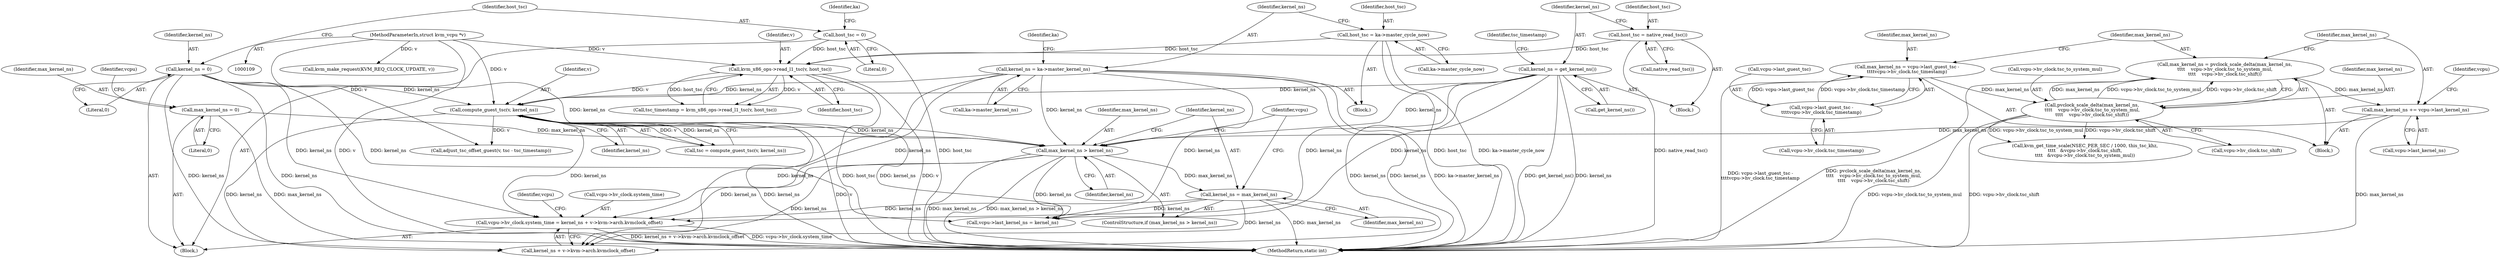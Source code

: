digraph "0_linux_0b79459b482e85cb7426aa7da683a9f2c97aeae1_0@API" {
"1000327" [label="(Call,vcpu->hv_clock.system_time = kernel_ns + v->kvm->arch.kvmclock_offset)"];
"1000317" [label="(Call,kernel_ns = max_kernel_ns)"];
"1000314" [label="(Call,max_kernel_ns > kernel_ns)"];
"1000274" [label="(Call,max_kernel_ns += vcpu->last_kernel_ns)"];
"1000260" [label="(Call,max_kernel_ns = pvclock_scale_delta(max_kernel_ns,\n\t\t\t\t    vcpu->hv_clock.tsc_to_system_mul,\n\t\t\t\t    vcpu->hv_clock.tsc_shift))"];
"1000262" [label="(Call,pvclock_scale_delta(max_kernel_ns,\n\t\t\t\t    vcpu->hv_clock.tsc_to_system_mul,\n\t\t\t\t    vcpu->hv_clock.tsc_shift))"];
"1000249" [label="(Call,max_kernel_ns = vcpu->last_guest_tsc -\n\t\t\t\tvcpu->hv_clock.tsc_timestamp)"];
"1000251" [label="(Call,vcpu->last_guest_tsc -\n\t\t\t\tvcpu->hv_clock.tsc_timestamp)"];
"1000239" [label="(Call,max_kernel_ns = 0)"];
"1000214" [label="(Call,compute_guest_tsc(v, kernel_ns))"];
"1000203" [label="(Call,kvm_x86_ops->read_l1_tsc(v, host_tsc))"];
"1000110" [label="(MethodParameterIn,struct kvm_vcpu *v)"];
"1000141" [label="(Call,host_tsc = 0)"];
"1000157" [label="(Call,host_tsc = ka->master_cycle_now)"];
"1000195" [label="(Call,host_tsc = native_read_tsc())"];
"1000138" [label="(Call,kernel_ns = 0)"];
"1000198" [label="(Call,kernel_ns = get_kernel_ns())"];
"1000162" [label="(Call,kernel_ns = ka->master_kernel_ns)"];
"1000251" [label="(Call,vcpu->last_guest_tsc -\n\t\t\t\tvcpu->hv_clock.tsc_timestamp)"];
"1000200" [label="(Call,get_kernel_ns())"];
"1000201" [label="(Call,tsc_timestamp = kvm_x86_ops->read_l1_tsc(v, host_tsc))"];
"1000164" [label="(Call,ka->master_kernel_ns)"];
"1000249" [label="(Call,max_kernel_ns = vcpu->last_guest_tsc -\n\t\t\t\tvcpu->hv_clock.tsc_timestamp)"];
"1000163" [label="(Identifier,kernel_ns)"];
"1000264" [label="(Call,vcpu->hv_clock.tsc_to_system_mul)"];
"1000197" [label="(Call,native_read_tsc())"];
"1000222" [label="(Call,adjust_tsc_offset_guest(v, tsc - tsc_timestamp))"];
"1000342" [label="(Call,vcpu->last_kernel_ns = kernel_ns)"];
"1000261" [label="(Identifier,max_kernel_ns)"];
"1000141" [label="(Call,host_tsc = 0)"];
"1000138" [label="(Call,kernel_ns = 0)"];
"1000159" [label="(Call,ka->master_cycle_now)"];
"1000142" [label="(Identifier,host_tsc)"];
"1000344" [label="(Identifier,vcpu)"];
"1000318" [label="(Identifier,kernel_ns)"];
"1000186" [label="(Call,kvm_make_request(KVM_REQ_CLOCK_UPDATE, v))"];
"1000110" [label="(MethodParameterIn,struct kvm_vcpu *v)"];
"1000317" [label="(Call,kernel_ns = max_kernel_ns)"];
"1000274" [label="(Call,max_kernel_ns += vcpu->last_kernel_ns)"];
"1000283" [label="(Identifier,vcpu)"];
"1000255" [label="(Call,vcpu->hv_clock.tsc_timestamp)"];
"1000319" [label="(Identifier,max_kernel_ns)"];
"1000204" [label="(Identifier,v)"];
"1000431" [label="(MethodReturn,static int)"];
"1000216" [label="(Identifier,kernel_ns)"];
"1000252" [label="(Call,vcpu->last_guest_tsc)"];
"1000315" [label="(Identifier,max_kernel_ns)"];
"1000205" [label="(Identifier,host_tsc)"];
"1000199" [label="(Identifier,kernel_ns)"];
"1000214" [label="(Call,compute_guest_tsc(v, kernel_ns))"];
"1000158" [label="(Identifier,host_tsc)"];
"1000287" [label="(Call,kvm_get_time_scale(NSEC_PER_SEC / 1000, this_tsc_khz,\n\t\t\t\t   &vcpu->hv_clock.tsc_shift,\n\t\t\t\t   &vcpu->hv_clock.tsc_to_system_mul))"];
"1000156" [label="(Block,)"];
"1000140" [label="(Literal,0)"];
"1000248" [label="(Block,)"];
"1000275" [label="(Identifier,max_kernel_ns)"];
"1000202" [label="(Identifier,tsc_timestamp)"];
"1000162" [label="(Call,kernel_ns = ka->master_kernel_ns)"];
"1000260" [label="(Call,max_kernel_ns = pvclock_scale_delta(max_kernel_ns,\n\t\t\t\t    vcpu->hv_clock.tsc_to_system_mul,\n\t\t\t\t    vcpu->hv_clock.tsc_shift))"];
"1000203" [label="(Call,kvm_x86_ops->read_l1_tsc(v, host_tsc))"];
"1000327" [label="(Call,vcpu->hv_clock.system_time = kernel_ns + v->kvm->arch.kvmclock_offset)"];
"1000147" [label="(Identifier,ka)"];
"1000170" [label="(Identifier,ka)"];
"1000241" [label="(Literal,0)"];
"1000269" [label="(Call,vcpu->hv_clock.tsc_shift)"];
"1000215" [label="(Identifier,v)"];
"1000240" [label="(Identifier,max_kernel_ns)"];
"1000323" [label="(Identifier,vcpu)"];
"1000245" [label="(Identifier,vcpu)"];
"1000262" [label="(Call,pvclock_scale_delta(max_kernel_ns,\n\t\t\t\t    vcpu->hv_clock.tsc_to_system_mul,\n\t\t\t\t    vcpu->hv_clock.tsc_shift))"];
"1000212" [label="(Call,tsc = compute_guest_tsc(v, kernel_ns))"];
"1000314" [label="(Call,max_kernel_ns > kernel_ns)"];
"1000196" [label="(Identifier,host_tsc)"];
"1000157" [label="(Call,host_tsc = ka->master_cycle_now)"];
"1000111" [label="(Block,)"];
"1000313" [label="(ControlStructure,if (max_kernel_ns > kernel_ns))"];
"1000316" [label="(Identifier,kernel_ns)"];
"1000263" [label="(Identifier,max_kernel_ns)"];
"1000195" [label="(Call,host_tsc = native_read_tsc())"];
"1000139" [label="(Identifier,kernel_ns)"];
"1000198" [label="(Call,kernel_ns = get_kernel_ns())"];
"1000194" [label="(Block,)"];
"1000239" [label="(Call,max_kernel_ns = 0)"];
"1000250" [label="(Identifier,max_kernel_ns)"];
"1000333" [label="(Call,kernel_ns + v->kvm->arch.kvmclock_offset)"];
"1000328" [label="(Call,vcpu->hv_clock.system_time)"];
"1000143" [label="(Literal,0)"];
"1000276" [label="(Call,vcpu->last_kernel_ns)"];
"1000327" -> "1000111"  [label="AST: "];
"1000327" -> "1000333"  [label="CFG: "];
"1000328" -> "1000327"  [label="AST: "];
"1000333" -> "1000327"  [label="AST: "];
"1000344" -> "1000327"  [label="CFG: "];
"1000327" -> "1000431"  [label="DDG: kernel_ns + v->kvm->arch.kvmclock_offset"];
"1000327" -> "1000431"  [label="DDG: vcpu->hv_clock.system_time"];
"1000317" -> "1000327"  [label="DDG: kernel_ns"];
"1000214" -> "1000327"  [label="DDG: kernel_ns"];
"1000314" -> "1000327"  [label="DDG: kernel_ns"];
"1000138" -> "1000327"  [label="DDG: kernel_ns"];
"1000198" -> "1000327"  [label="DDG: kernel_ns"];
"1000162" -> "1000327"  [label="DDG: kernel_ns"];
"1000317" -> "1000313"  [label="AST: "];
"1000317" -> "1000319"  [label="CFG: "];
"1000318" -> "1000317"  [label="AST: "];
"1000319" -> "1000317"  [label="AST: "];
"1000323" -> "1000317"  [label="CFG: "];
"1000317" -> "1000431"  [label="DDG: max_kernel_ns"];
"1000314" -> "1000317"  [label="DDG: max_kernel_ns"];
"1000317" -> "1000333"  [label="DDG: kernel_ns"];
"1000317" -> "1000342"  [label="DDG: kernel_ns"];
"1000314" -> "1000313"  [label="AST: "];
"1000314" -> "1000316"  [label="CFG: "];
"1000315" -> "1000314"  [label="AST: "];
"1000316" -> "1000314"  [label="AST: "];
"1000318" -> "1000314"  [label="CFG: "];
"1000323" -> "1000314"  [label="CFG: "];
"1000314" -> "1000431"  [label="DDG: max_kernel_ns"];
"1000314" -> "1000431"  [label="DDG: max_kernel_ns > kernel_ns"];
"1000274" -> "1000314"  [label="DDG: max_kernel_ns"];
"1000239" -> "1000314"  [label="DDG: max_kernel_ns"];
"1000214" -> "1000314"  [label="DDG: kernel_ns"];
"1000138" -> "1000314"  [label="DDG: kernel_ns"];
"1000198" -> "1000314"  [label="DDG: kernel_ns"];
"1000162" -> "1000314"  [label="DDG: kernel_ns"];
"1000314" -> "1000333"  [label="DDG: kernel_ns"];
"1000314" -> "1000342"  [label="DDG: kernel_ns"];
"1000274" -> "1000248"  [label="AST: "];
"1000274" -> "1000276"  [label="CFG: "];
"1000275" -> "1000274"  [label="AST: "];
"1000276" -> "1000274"  [label="AST: "];
"1000283" -> "1000274"  [label="CFG: "];
"1000274" -> "1000431"  [label="DDG: max_kernel_ns"];
"1000260" -> "1000274"  [label="DDG: max_kernel_ns"];
"1000260" -> "1000248"  [label="AST: "];
"1000260" -> "1000262"  [label="CFG: "];
"1000261" -> "1000260"  [label="AST: "];
"1000262" -> "1000260"  [label="AST: "];
"1000275" -> "1000260"  [label="CFG: "];
"1000260" -> "1000431"  [label="DDG: pvclock_scale_delta(max_kernel_ns,\n\t\t\t\t    vcpu->hv_clock.tsc_to_system_mul,\n\t\t\t\t    vcpu->hv_clock.tsc_shift)"];
"1000262" -> "1000260"  [label="DDG: max_kernel_ns"];
"1000262" -> "1000260"  [label="DDG: vcpu->hv_clock.tsc_to_system_mul"];
"1000262" -> "1000260"  [label="DDG: vcpu->hv_clock.tsc_shift"];
"1000262" -> "1000269"  [label="CFG: "];
"1000263" -> "1000262"  [label="AST: "];
"1000264" -> "1000262"  [label="AST: "];
"1000269" -> "1000262"  [label="AST: "];
"1000262" -> "1000431"  [label="DDG: vcpu->hv_clock.tsc_shift"];
"1000262" -> "1000431"  [label="DDG: vcpu->hv_clock.tsc_to_system_mul"];
"1000249" -> "1000262"  [label="DDG: max_kernel_ns"];
"1000262" -> "1000287"  [label="DDG: vcpu->hv_clock.tsc_shift"];
"1000262" -> "1000287"  [label="DDG: vcpu->hv_clock.tsc_to_system_mul"];
"1000249" -> "1000248"  [label="AST: "];
"1000249" -> "1000251"  [label="CFG: "];
"1000250" -> "1000249"  [label="AST: "];
"1000251" -> "1000249"  [label="AST: "];
"1000261" -> "1000249"  [label="CFG: "];
"1000249" -> "1000431"  [label="DDG: vcpu->last_guest_tsc -\n\t\t\t\tvcpu->hv_clock.tsc_timestamp"];
"1000251" -> "1000249"  [label="DDG: vcpu->last_guest_tsc"];
"1000251" -> "1000249"  [label="DDG: vcpu->hv_clock.tsc_timestamp"];
"1000251" -> "1000255"  [label="CFG: "];
"1000252" -> "1000251"  [label="AST: "];
"1000255" -> "1000251"  [label="AST: "];
"1000239" -> "1000111"  [label="AST: "];
"1000239" -> "1000241"  [label="CFG: "];
"1000240" -> "1000239"  [label="AST: "];
"1000241" -> "1000239"  [label="AST: "];
"1000245" -> "1000239"  [label="CFG: "];
"1000239" -> "1000431"  [label="DDG: max_kernel_ns"];
"1000214" -> "1000212"  [label="AST: "];
"1000214" -> "1000216"  [label="CFG: "];
"1000215" -> "1000214"  [label="AST: "];
"1000216" -> "1000214"  [label="AST: "];
"1000212" -> "1000214"  [label="CFG: "];
"1000214" -> "1000431"  [label="DDG: kernel_ns"];
"1000214" -> "1000431"  [label="DDG: v"];
"1000214" -> "1000212"  [label="DDG: v"];
"1000214" -> "1000212"  [label="DDG: kernel_ns"];
"1000203" -> "1000214"  [label="DDG: v"];
"1000110" -> "1000214"  [label="DDG: v"];
"1000138" -> "1000214"  [label="DDG: kernel_ns"];
"1000198" -> "1000214"  [label="DDG: kernel_ns"];
"1000162" -> "1000214"  [label="DDG: kernel_ns"];
"1000214" -> "1000222"  [label="DDG: v"];
"1000214" -> "1000333"  [label="DDG: kernel_ns"];
"1000214" -> "1000342"  [label="DDG: kernel_ns"];
"1000203" -> "1000201"  [label="AST: "];
"1000203" -> "1000205"  [label="CFG: "];
"1000204" -> "1000203"  [label="AST: "];
"1000205" -> "1000203"  [label="AST: "];
"1000201" -> "1000203"  [label="CFG: "];
"1000203" -> "1000431"  [label="DDG: host_tsc"];
"1000203" -> "1000431"  [label="DDG: v"];
"1000203" -> "1000201"  [label="DDG: v"];
"1000203" -> "1000201"  [label="DDG: host_tsc"];
"1000110" -> "1000203"  [label="DDG: v"];
"1000141" -> "1000203"  [label="DDG: host_tsc"];
"1000157" -> "1000203"  [label="DDG: host_tsc"];
"1000195" -> "1000203"  [label="DDG: host_tsc"];
"1000110" -> "1000109"  [label="AST: "];
"1000110" -> "1000431"  [label="DDG: v"];
"1000110" -> "1000186"  [label="DDG: v"];
"1000110" -> "1000222"  [label="DDG: v"];
"1000141" -> "1000111"  [label="AST: "];
"1000141" -> "1000143"  [label="CFG: "];
"1000142" -> "1000141"  [label="AST: "];
"1000143" -> "1000141"  [label="AST: "];
"1000147" -> "1000141"  [label="CFG: "];
"1000141" -> "1000431"  [label="DDG: host_tsc"];
"1000157" -> "1000156"  [label="AST: "];
"1000157" -> "1000159"  [label="CFG: "];
"1000158" -> "1000157"  [label="AST: "];
"1000159" -> "1000157"  [label="AST: "];
"1000163" -> "1000157"  [label="CFG: "];
"1000157" -> "1000431"  [label="DDG: ka->master_cycle_now"];
"1000157" -> "1000431"  [label="DDG: host_tsc"];
"1000195" -> "1000194"  [label="AST: "];
"1000195" -> "1000197"  [label="CFG: "];
"1000196" -> "1000195"  [label="AST: "];
"1000197" -> "1000195"  [label="AST: "];
"1000199" -> "1000195"  [label="CFG: "];
"1000195" -> "1000431"  [label="DDG: native_read_tsc()"];
"1000138" -> "1000111"  [label="AST: "];
"1000138" -> "1000140"  [label="CFG: "];
"1000139" -> "1000138"  [label="AST: "];
"1000140" -> "1000138"  [label="AST: "];
"1000142" -> "1000138"  [label="CFG: "];
"1000138" -> "1000431"  [label="DDG: kernel_ns"];
"1000138" -> "1000333"  [label="DDG: kernel_ns"];
"1000138" -> "1000342"  [label="DDG: kernel_ns"];
"1000198" -> "1000194"  [label="AST: "];
"1000198" -> "1000200"  [label="CFG: "];
"1000199" -> "1000198"  [label="AST: "];
"1000200" -> "1000198"  [label="AST: "];
"1000202" -> "1000198"  [label="CFG: "];
"1000198" -> "1000431"  [label="DDG: get_kernel_ns()"];
"1000198" -> "1000431"  [label="DDG: kernel_ns"];
"1000198" -> "1000333"  [label="DDG: kernel_ns"];
"1000198" -> "1000342"  [label="DDG: kernel_ns"];
"1000162" -> "1000156"  [label="AST: "];
"1000162" -> "1000164"  [label="CFG: "];
"1000163" -> "1000162"  [label="AST: "];
"1000164" -> "1000162"  [label="AST: "];
"1000170" -> "1000162"  [label="CFG: "];
"1000162" -> "1000431"  [label="DDG: ka->master_kernel_ns"];
"1000162" -> "1000431"  [label="DDG: kernel_ns"];
"1000162" -> "1000333"  [label="DDG: kernel_ns"];
"1000162" -> "1000342"  [label="DDG: kernel_ns"];
}
